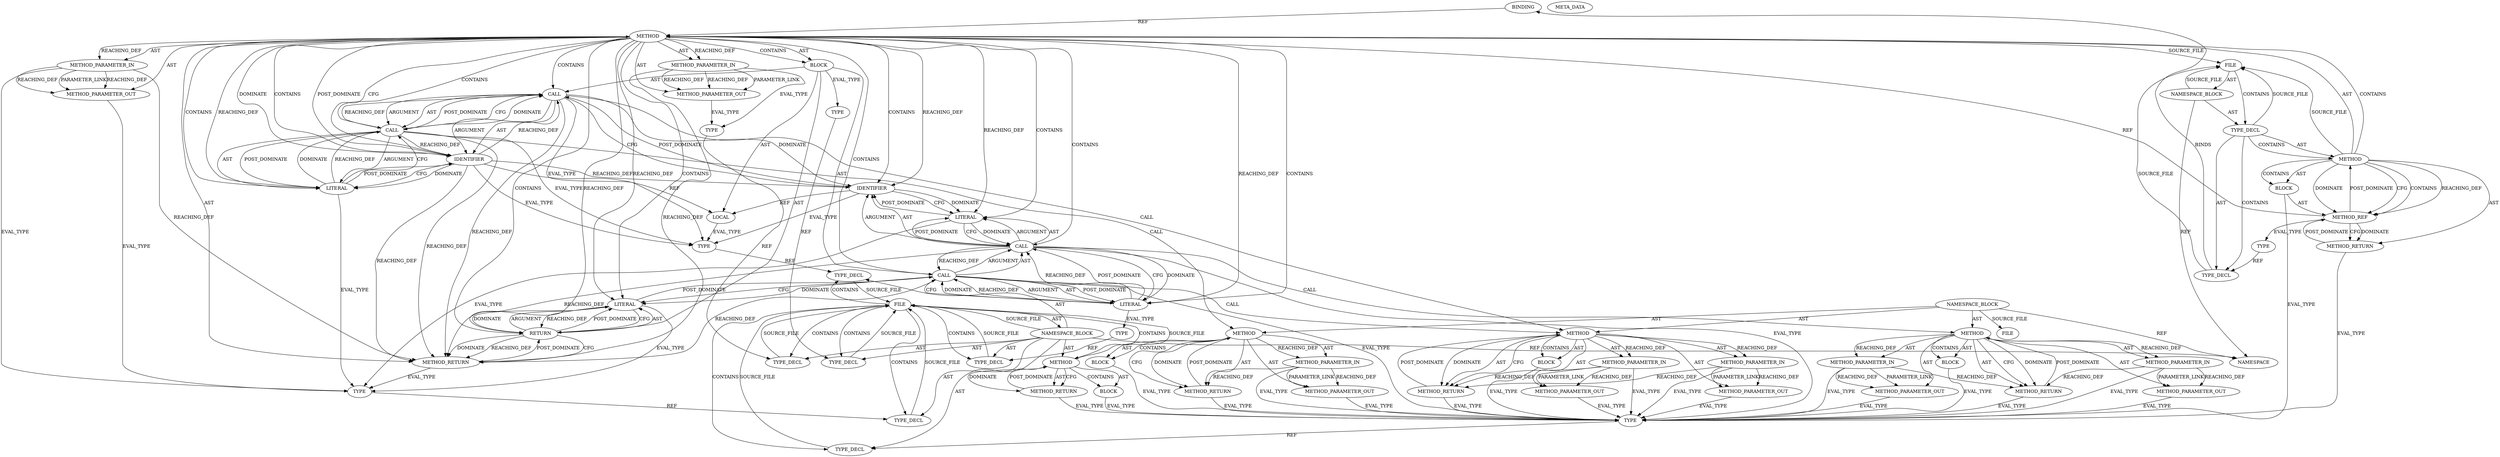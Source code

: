 digraph {
  "21474836480" [label="BINDING" METHOD_FULL_NAME="main" NAME="main" SIGNATURE="int(int,char[]*)"];
  "25769803776" [label="BLOCK" ARGUMENT_INDEX="-1" CODE="{
  char buf[10];


  /*  OK  */
  buf[0] = 'A';


  return 0;
}" COLUMN_NUMBER="1" LINE_NUMBER="51" ORDER="3" TYPE_FULL_NAME="void"];
  "25769803777" [label="BLOCK" ARGUMENT_INDEX="-1" CODE="<empty>" COLUMN_NUMBER="1" LINE_NUMBER="1" ORDER="1" TYPE_FULL_NAME="ANY"];
  "25769803778" [label="BLOCK" ARGUMENT_INDEX="-1" CODE="<empty>" ORDER="1" TYPE_FULL_NAME="ANY"];
  "25769803779" [label="BLOCK" ARGUMENT_INDEX="1" CODE="<empty>" ORDER="1" TYPE_FULL_NAME="ANY"];
  "25769803780" [label="BLOCK" ARGUMENT_INDEX="1" CODE="<empty>" ORDER="1" TYPE_FULL_NAME="ANY"];
  "25769803781" [label="BLOCK" ARGUMENT_INDEX="1" CODE="<empty>" ORDER="1" TYPE_FULL_NAME="ANY"];
  "30064771072" [label="CALL" ARGUMENT_INDEX="2" CODE="buf[10]" COLUMN_NUMBER="8" DISPATCH_TYPE="STATIC_DISPATCH" LINE_NUMBER="52" METHOD_FULL_NAME="<operator>.assignment" NAME="<operator>.assignment" ORDER="2" SIGNATURE="" TYPE_FULL_NAME="char[10]"];
  "30064771073" [label="CALL" ARGUMENT_INDEX="2" CODE="buf[10]" COLUMN_NUMBER="8" DISPATCH_TYPE="STATIC_DISPATCH" LINE_NUMBER="52" METHOD_FULL_NAME="<operator>.alloc" NAME="<operator>.alloc" ORDER="2" SIGNATURE="" TYPE_FULL_NAME="char[10]"];
  "30064771074" [label="CALL" ARGUMENT_INDEX="-1" CODE="buf[0] = 'A'" COLUMN_NUMBER="3" DISPATCH_TYPE="STATIC_DISPATCH" LINE_NUMBER="56" METHOD_FULL_NAME="<operator>.assignment" NAME="<operator>.assignment" ORDER="3" SIGNATURE="" TYPE_FULL_NAME="ANY"];
  "30064771075" [label="CALL" ARGUMENT_INDEX="1" CODE="buf[0]" COLUMN_NUMBER="3" DISPATCH_TYPE="STATIC_DISPATCH" LINE_NUMBER="56" METHOD_FULL_NAME="<operator>.indirectIndexAccess" NAME="<operator>.indirectIndexAccess" ORDER="1" SIGNATURE="" TYPE_FULL_NAME="ANY"];
  "60129542144" [label="FILE" CODE="<empty>" CONTENT="<empty>" NAME="basic-00003-ok.c" ORDER="0"];
  "60129542145" [label="FILE" CODE="<empty>" CONTENT="<empty>" NAME="<includes>" ORDER="1"];
  "60129542146" [label="FILE" CODE="<empty>" CONTENT="<empty>" NAME="<unknown>" ORDER="0"];
  "68719476736" [label="IDENTIFIER" ARGUMENT_INDEX="1" CODE="buf" COLUMN_NUMBER="8" LINE_NUMBER="52" NAME="buf" ORDER="1" TYPE_FULL_NAME="char[10]"];
  "68719476737" [label="IDENTIFIER" ARGUMENT_INDEX="1" CODE="buf" COLUMN_NUMBER="3" LINE_NUMBER="56" NAME="buf" ORDER="1" TYPE_FULL_NAME="char[10]"];
  "90194313216" [label="LITERAL" ARGUMENT_INDEX="1" CODE="10" COLUMN_NUMBER="12" LINE_NUMBER="52" ORDER="1" TYPE_FULL_NAME="int"];
  "90194313217" [label="LITERAL" ARGUMENT_INDEX="2" CODE="0" COLUMN_NUMBER="7" LINE_NUMBER="56" ORDER="2" TYPE_FULL_NAME="int"];
  "90194313218" [label="LITERAL" ARGUMENT_INDEX="2" CODE="'A'" COLUMN_NUMBER="12" LINE_NUMBER="56" ORDER="2" TYPE_FULL_NAME="char"];
  "90194313219" [label="LITERAL" ARGUMENT_INDEX="-1" CODE="0" COLUMN_NUMBER="10" LINE_NUMBER="59" ORDER="1" TYPE_FULL_NAME="int"];
  "94489280512" [label="LOCAL" CODE="char buf[10]" COLUMN_NUMBER="8" GENERIC_SIGNATURE="<empty>" LINE_NUMBER="52" NAME="buf" ORDER="1" TYPE_FULL_NAME="char[10]"];
  "107374182400" [label="META_DATA" LANGUAGE="NEWC" OVERLAYS="base;controlflow;typerel;callgraph;dataflowOss" ROOT="/tmp/tmp.XyEJI6Iz9P" VERSION="0.1"];
  "111669149696" [label="METHOD" AST_PARENT_FULL_NAME="basic-00003-ok.c:<global>" AST_PARENT_TYPE="TYPE_DECL" CODE="int main(int argc, char *argv[])
{
  char buf[10];


  /*  OK  */
  buf[0] = 'A';


  return 0;
}" COLUMN_NUMBER="1" COLUMN_NUMBER_END="1" FILENAME="basic-00003-ok.c" FULL_NAME="main" GENERIC_SIGNATURE="<empty>" IS_EXTERNAL="false" LINE_NUMBER="50" LINE_NUMBER_END="60" NAME="main" ORDER="1" SIGNATURE="int(int,char[]*)"];
  "111669149697" [label="METHOD" AST_PARENT_FULL_NAME="basic-00003-ok.c:<global>" AST_PARENT_TYPE="TYPE_DECL" CODE="<global>" COLUMN_NUMBER="1" COLUMN_NUMBER_END="1" FILENAME="basic-00003-ok.c" FULL_NAME="basic-00003-ok.c:<global>" GENERIC_SIGNATURE="<empty>" IS_EXTERNAL="false" LINE_NUMBER="1" LINE_NUMBER_END="60" NAME="<global>" ORDER="1" SIGNATURE=""];
  "111669149698" [label="METHOD" AST_PARENT_FULL_NAME="<includes>:<global>" AST_PARENT_TYPE="NAMESPACE_BLOCK" CODE="<global>" FILENAME="<includes>" FULL_NAME="<includes>:<global>" GENERIC_SIGNATURE="<empty>" IS_EXTERNAL="false" LINE_NUMBER="1" NAME="<global>" ORDER="1" SIGNATURE=""];
  "111669149699" [label="METHOD" AST_PARENT_FULL_NAME="<global>" AST_PARENT_TYPE="NAMESPACE_BLOCK" CODE="<empty>" FILENAME="<empty>" FULL_NAME="<operator>.assignment" GENERIC_SIGNATURE="<empty>" IS_EXTERNAL="true" NAME="<operator>.assignment" ORDER="0" SIGNATURE=""];
  "111669149700" [label="METHOD" AST_PARENT_FULL_NAME="<global>" AST_PARENT_TYPE="NAMESPACE_BLOCK" CODE="<empty>" FILENAME="<empty>" FULL_NAME="<operator>.alloc" GENERIC_SIGNATURE="<empty>" IS_EXTERNAL="true" NAME="<operator>.alloc" ORDER="0" SIGNATURE=""];
  "111669149701" [label="METHOD" AST_PARENT_FULL_NAME="<global>" AST_PARENT_TYPE="NAMESPACE_BLOCK" CODE="<empty>" FILENAME="<empty>" FULL_NAME="<operator>.indirectIndexAccess" GENERIC_SIGNATURE="<empty>" IS_EXTERNAL="true" NAME="<operator>.indirectIndexAccess" ORDER="0" SIGNATURE=""];
  "115964116992" [label="METHOD_PARAMETER_IN" CODE="int argc" COLUMN_NUMBER="10" EVALUATION_STRATEGY="BY_VALUE" INDEX="1" IS_VARIADIC="false" LINE_NUMBER="50" NAME="argc" ORDER="1" TYPE_FULL_NAME="int"];
  "115964116993" [label="METHOD_PARAMETER_IN" CODE="char *argv[]" COLUMN_NUMBER="20" EVALUATION_STRATEGY="BY_VALUE" INDEX="2" IS_VARIADIC="false" LINE_NUMBER="50" NAME="argv" ORDER="2" TYPE_FULL_NAME="char[]*"];
  "115964116994" [label="METHOD_PARAMETER_IN" CODE="p1" EVALUATION_STRATEGY="BY_VALUE" INDEX="1" IS_VARIADIC="false" NAME="p1" ORDER="1" TYPE_FULL_NAME="ANY"];
  "115964116995" [label="METHOD_PARAMETER_IN" CODE="p2" EVALUATION_STRATEGY="BY_VALUE" INDEX="2" IS_VARIADIC="false" NAME="p2" ORDER="2" TYPE_FULL_NAME="ANY"];
  "115964116996" [label="METHOD_PARAMETER_IN" CODE="p1" EVALUATION_STRATEGY="BY_VALUE" INDEX="1" IS_VARIADIC="false" NAME="p1" ORDER="1" TYPE_FULL_NAME="ANY"];
  "115964116997" [label="METHOD_PARAMETER_IN" CODE="p1" EVALUATION_STRATEGY="BY_VALUE" INDEX="1" IS_VARIADIC="false" NAME="p1" ORDER="1" TYPE_FULL_NAME="ANY"];
  "115964116998" [label="METHOD_PARAMETER_IN" CODE="p2" EVALUATION_STRATEGY="BY_VALUE" INDEX="2" IS_VARIADIC="false" NAME="p2" ORDER="2" TYPE_FULL_NAME="ANY"];
  "120259084288" [label="METHOD_PARAMETER_OUT" CODE="int argc" COLUMN_NUMBER="10" EVALUATION_STRATEGY="BY_VALUE" INDEX="1" IS_VARIADIC="false" LINE_NUMBER="50" NAME="argc" ORDER="1" TYPE_FULL_NAME="int"];
  "120259084289" [label="METHOD_PARAMETER_OUT" CODE="char *argv[]" COLUMN_NUMBER="20" EVALUATION_STRATEGY="BY_VALUE" INDEX="2" IS_VARIADIC="false" LINE_NUMBER="50" NAME="argv" ORDER="2" TYPE_FULL_NAME="char[]*"];
  "120259084290" [label="METHOD_PARAMETER_OUT" CODE="p1" EVALUATION_STRATEGY="BY_VALUE" INDEX="1" IS_VARIADIC="false" NAME="p1" ORDER="1" TYPE_FULL_NAME="ANY"];
  "120259084291" [label="METHOD_PARAMETER_OUT" CODE="p2" EVALUATION_STRATEGY="BY_VALUE" INDEX="2" IS_VARIADIC="false" NAME="p2" ORDER="2" TYPE_FULL_NAME="ANY"];
  "120259084292" [label="METHOD_PARAMETER_OUT" CODE="p1" EVALUATION_STRATEGY="BY_VALUE" INDEX="1" IS_VARIADIC="false" NAME="p1" ORDER="1" TYPE_FULL_NAME="ANY"];
  "120259084293" [label="METHOD_PARAMETER_OUT" CODE="p1" EVALUATION_STRATEGY="BY_VALUE" INDEX="1" IS_VARIADIC="false" NAME="p1" ORDER="1" TYPE_FULL_NAME="ANY"];
  "120259084294" [label="METHOD_PARAMETER_OUT" CODE="p2" EVALUATION_STRATEGY="BY_VALUE" INDEX="2" IS_VARIADIC="false" NAME="p2" ORDER="2" TYPE_FULL_NAME="ANY"];
  "124554051584" [label="METHOD_REF" ARGUMENT_INDEX="1" CODE="main" COLUMN_NUMBER="1" LINE_NUMBER="50" METHOD_FULL_NAME="main" ORDER="1" TYPE_FULL_NAME="main"];
  "128849018880" [label="METHOD_RETURN" CODE="RET" COLUMN_NUMBER="1" EVALUATION_STRATEGY="BY_VALUE" LINE_NUMBER="50" ORDER="4" TYPE_FULL_NAME="int"];
  "128849018881" [label="METHOD_RETURN" CODE="RET" COLUMN_NUMBER="1" EVALUATION_STRATEGY="BY_VALUE" LINE_NUMBER="1" ORDER="2" TYPE_FULL_NAME="ANY"];
  "128849018882" [label="METHOD_RETURN" CODE="RET" EVALUATION_STRATEGY="BY_VALUE" LINE_NUMBER="1" ORDER="2" TYPE_FULL_NAME="ANY"];
  "128849018883" [label="METHOD_RETURN" CODE="RET" EVALUATION_STRATEGY="BY_VALUE" ORDER="2" TYPE_FULL_NAME="ANY"];
  "128849018884" [label="METHOD_RETURN" CODE="RET" EVALUATION_STRATEGY="BY_VALUE" ORDER="2" TYPE_FULL_NAME="ANY"];
  "128849018885" [label="METHOD_RETURN" CODE="RET" EVALUATION_STRATEGY="BY_VALUE" ORDER="2" TYPE_FULL_NAME="ANY"];
  "137438953472" [label="NAMESPACE" CODE="<empty>" NAME="<global>" ORDER="-1"];
  "141733920768" [label="NAMESPACE_BLOCK" CODE="<empty>" FILENAME="<unknown>" FULL_NAME="<global>" NAME="<global>" ORDER="1"];
  "141733920769" [label="NAMESPACE_BLOCK" CODE="<empty>" FILENAME="basic-00003-ok.c" FULL_NAME="basic-00003-ok.c:<global>" NAME="<global>" ORDER="1"];
  "141733920770" [label="NAMESPACE_BLOCK" CODE="<empty>" FILENAME="<includes>" FULL_NAME="<includes>:<global>" NAME="<global>" ORDER="1"];
  "146028888064" [label="RETURN" ARGUMENT_INDEX="-1" CODE="return 0;" COLUMN_NUMBER="3" LINE_NUMBER="59" ORDER="4"];
  "163208757248" [label="TYPE" FULL_NAME="ANY" NAME="ANY" TYPE_DECL_FULL_NAME="ANY"];
  "163208757249" [label="TYPE" FULL_NAME="char" NAME="char" TYPE_DECL_FULL_NAME="char"];
  "163208757250" [label="TYPE" FULL_NAME="char[10]" NAME="char[10]" TYPE_DECL_FULL_NAME="char[10]"];
  "163208757251" [label="TYPE" FULL_NAME="char[]*" NAME="char[]*" TYPE_DECL_FULL_NAME="char[]*"];
  "163208757252" [label="TYPE" FULL_NAME="int" NAME="int" TYPE_DECL_FULL_NAME="int"];
  "163208757253" [label="TYPE" FULL_NAME="main" NAME="main" TYPE_DECL_FULL_NAME="main"];
  "163208757254" [label="TYPE" FULL_NAME="void" NAME="void" TYPE_DECL_FULL_NAME="void"];
  "171798691840" [label="TYPE_DECL" AST_PARENT_FULL_NAME="basic-00003-ok.c:<global>" AST_PARENT_TYPE="TYPE_DECL" CODE="main" COLUMN_NUMBER="1" FILENAME="basic-00003-ok.c" FULL_NAME="main" GENERIC_SIGNATURE="<empty>" IS_EXTERNAL="false" LINE_NUMBER="50" NAME="main" ORDER="1"];
  "171798691841" [label="TYPE_DECL" AST_PARENT_FULL_NAME="basic-00003-ok.c:<global>" AST_PARENT_TYPE="NAMESPACE_BLOCK" CODE="<global>" COLUMN_NUMBER="1" FILENAME="basic-00003-ok.c" FULL_NAME="basic-00003-ok.c:<global>" GENERIC_SIGNATURE="<empty>" IS_EXTERNAL="false" LINE_NUMBER="1" NAME="<global>" ORDER="1"];
  "171798691842" [label="TYPE_DECL" AST_PARENT_FULL_NAME="<includes>:<global>" AST_PARENT_TYPE="NAMESPACE_BLOCK" CODE="ANY" FILENAME="<includes>" FULL_NAME="ANY" GENERIC_SIGNATURE="<empty>" IS_EXTERNAL="true" NAME="ANY" ORDER="-1"];
  "171798691843" [label="TYPE_DECL" AST_PARENT_FULL_NAME="<includes>:<global>" AST_PARENT_TYPE="NAMESPACE_BLOCK" CODE="char" FILENAME="<includes>" FULL_NAME="char" GENERIC_SIGNATURE="<empty>" IS_EXTERNAL="true" NAME="char" ORDER="-1"];
  "171798691844" [label="TYPE_DECL" AST_PARENT_FULL_NAME="<includes>:<global>" AST_PARENT_TYPE="NAMESPACE_BLOCK" CODE="char[10]" FILENAME="<includes>" FULL_NAME="char[10]" GENERIC_SIGNATURE="<empty>" IS_EXTERNAL="true" NAME="char[10]" ORDER="-1"];
  "171798691845" [label="TYPE_DECL" AST_PARENT_FULL_NAME="<includes>:<global>" AST_PARENT_TYPE="NAMESPACE_BLOCK" CODE="char[]*" FILENAME="<includes>" FULL_NAME="char[]*" GENERIC_SIGNATURE="<empty>" IS_EXTERNAL="true" NAME="char[]*" ORDER="-1"];
  "171798691846" [label="TYPE_DECL" AST_PARENT_FULL_NAME="<includes>:<global>" AST_PARENT_TYPE="NAMESPACE_BLOCK" CODE="int" FILENAME="<includes>" FULL_NAME="int" GENERIC_SIGNATURE="<empty>" IS_EXTERNAL="true" NAME="int" ORDER="-1"];
  "171798691847" [label="TYPE_DECL" AST_PARENT_FULL_NAME="<includes>:<global>" AST_PARENT_TYPE="NAMESPACE_BLOCK" CODE="void" FILENAME="<includes>" FULL_NAME="void" GENERIC_SIGNATURE="<empty>" IS_EXTERNAL="true" NAME="void" ORDER="-1"];
  "21474836480" -> "111669149696" [label="REF" ];
  "25769803776" -> "94489280512" [label="AST" ];
  "25769803776" -> "30064771072" [label="AST" ];
  "25769803776" -> "30064771074" [label="AST" ];
  "25769803776" -> "146028888064" [label="AST" ];
  "25769803776" -> "163208757254" [label="EVAL_TYPE" ];
  "25769803777" -> "124554051584" [label="AST" ];
  "25769803777" -> "163208757248" [label="EVAL_TYPE" ];
  "25769803778" -> "163208757248" [label="EVAL_TYPE" ];
  "25769803779" -> "163208757248" [label="EVAL_TYPE" ];
  "25769803780" -> "163208757248" [label="EVAL_TYPE" ];
  "25769803781" -> "163208757248" [label="EVAL_TYPE" ];
  "30064771072" -> "68719476736" [label="ARGUMENT" ];
  "30064771072" -> "30064771073" [label="ARGUMENT" ];
  "30064771072" -> "68719476736" [label="AST" ];
  "30064771072" -> "30064771073" [label="AST" ];
  "30064771072" -> "111669149699" [label="CALL" ];
  "30064771072" -> "68719476737" [label="CFG" ];
  "30064771072" -> "68719476737" [label="DOMINATE" ];
  "30064771072" -> "163208757250" [label="EVAL_TYPE" ];
  "30064771072" -> "30064771073" [label="POST_DOMINATE" ];
  "30064771072" -> "128849018880" [label="REACHING_DEF" property="buf[10]"];
  "30064771073" -> "90194313216" [label="ARGUMENT" ];
  "30064771073" -> "90194313216" [label="AST" ];
  "30064771073" -> "111669149700" [label="CALL" ];
  "30064771073" -> "30064771072" [label="CFG" ];
  "30064771073" -> "30064771072" [label="DOMINATE" ];
  "30064771073" -> "163208757250" [label="EVAL_TYPE" ];
  "30064771073" -> "90194313216" [label="POST_DOMINATE" ];
  "30064771073" -> "68719476736" [label="REACHING_DEF" property="buf[10]"];
  "30064771073" -> "30064771072" [label="REACHING_DEF" property="buf[10]"];
  "30064771073" -> "128849018880" [label="REACHING_DEF" property="buf[10]"];
  "30064771074" -> "30064771075" [label="ARGUMENT" ];
  "30064771074" -> "90194313218" [label="ARGUMENT" ];
  "30064771074" -> "30064771075" [label="AST" ];
  "30064771074" -> "90194313218" [label="AST" ];
  "30064771074" -> "111669149699" [label="CALL" ];
  "30064771074" -> "90194313219" [label="CFG" ];
  "30064771074" -> "90194313219" [label="DOMINATE" ];
  "30064771074" -> "163208757248" [label="EVAL_TYPE" ];
  "30064771074" -> "90194313218" [label="POST_DOMINATE" ];
  "30064771074" -> "128849018880" [label="REACHING_DEF" property="buf[0] = 'A'"];
  "30064771075" -> "68719476737" [label="ARGUMENT" ];
  "30064771075" -> "90194313217" [label="ARGUMENT" ];
  "30064771075" -> "68719476737" [label="AST" ];
  "30064771075" -> "90194313217" [label="AST" ];
  "30064771075" -> "111669149701" [label="CALL" ];
  "30064771075" -> "90194313218" [label="CFG" ];
  "30064771075" -> "90194313218" [label="DOMINATE" ];
  "30064771075" -> "163208757248" [label="EVAL_TYPE" ];
  "30064771075" -> "90194313217" [label="POST_DOMINATE" ];
  "30064771075" -> "30064771074" [label="REACHING_DEF" property="buf[0]"];
  "30064771075" -> "128849018880" [label="REACHING_DEF" property="buf[0]"];
  "60129542144" -> "141733920769" [label="AST" ];
  "60129542144" -> "171798691841" [label="CONTAINS" ];
  "60129542145" -> "141733920770" [label="AST" ];
  "60129542145" -> "111669149698" [label="CONTAINS" ];
  "60129542145" -> "171798691842" [label="CONTAINS" ];
  "60129542145" -> "171798691843" [label="CONTAINS" ];
  "60129542145" -> "171798691844" [label="CONTAINS" ];
  "60129542145" -> "171798691845" [label="CONTAINS" ];
  "60129542145" -> "171798691846" [label="CONTAINS" ];
  "60129542145" -> "171798691847" [label="CONTAINS" ];
  "68719476736" -> "90194313216" [label="CFG" ];
  "68719476736" -> "90194313216" [label="DOMINATE" ];
  "68719476736" -> "163208757250" [label="EVAL_TYPE" ];
  "68719476736" -> "111669149696" [label="POST_DOMINATE" ];
  "68719476736" -> "68719476737" [label="REACHING_DEF" property="buf"];
  "68719476736" -> "30064771072" [label="REACHING_DEF" property="buf"];
  "68719476736" -> "128849018880" [label="REACHING_DEF" property="buf"];
  "68719476736" -> "94489280512" [label="REF" ];
  "68719476737" -> "90194313217" [label="CFG" ];
  "68719476737" -> "90194313217" [label="DOMINATE" ];
  "68719476737" -> "163208757250" [label="EVAL_TYPE" ];
  "68719476737" -> "30064771072" [label="POST_DOMINATE" ];
  "68719476737" -> "94489280512" [label="REF" ];
  "90194313216" -> "30064771073" [label="CFG" ];
  "90194313216" -> "30064771073" [label="DOMINATE" ];
  "90194313216" -> "163208757252" [label="EVAL_TYPE" ];
  "90194313216" -> "68719476736" [label="POST_DOMINATE" ];
  "90194313216" -> "30064771073" [label="REACHING_DEF" property="10"];
  "90194313217" -> "30064771075" [label="CFG" ];
  "90194313217" -> "30064771075" [label="DOMINATE" ];
  "90194313217" -> "163208757252" [label="EVAL_TYPE" ];
  "90194313217" -> "68719476737" [label="POST_DOMINATE" ];
  "90194313218" -> "30064771074" [label="CFG" ];
  "90194313218" -> "30064771074" [label="DOMINATE" ];
  "90194313218" -> "163208757249" [label="EVAL_TYPE" ];
  "90194313218" -> "30064771075" [label="POST_DOMINATE" ];
  "90194313218" -> "30064771075" [label="REACHING_DEF" property="'A'"];
  "90194313218" -> "30064771074" [label="REACHING_DEF" property="'A'"];
  "90194313219" -> "146028888064" [label="CFG" ];
  "90194313219" -> "146028888064" [label="DOMINATE" ];
  "90194313219" -> "163208757252" [label="EVAL_TYPE" ];
  "90194313219" -> "30064771074" [label="POST_DOMINATE" ];
  "90194313219" -> "146028888064" [label="REACHING_DEF" property="0"];
  "94489280512" -> "163208757250" [label="EVAL_TYPE" ];
  "111669149696" -> "115964116992" [label="AST" ];
  "111669149696" -> "115964116993" [label="AST" ];
  "111669149696" -> "25769803776" [label="AST" ];
  "111669149696" -> "128849018880" [label="AST" ];
  "111669149696" -> "120259084288" [label="AST" ];
  "111669149696" -> "120259084289" [label="AST" ];
  "111669149696" -> "68719476736" [label="CFG" ];
  "111669149696" -> "25769803776" [label="CONTAINS" ];
  "111669149696" -> "30064771072" [label="CONTAINS" ];
  "111669149696" -> "30064771074" [label="CONTAINS" ];
  "111669149696" -> "146028888064" [label="CONTAINS" ];
  "111669149696" -> "68719476736" [label="CONTAINS" ];
  "111669149696" -> "30064771073" [label="CONTAINS" ];
  "111669149696" -> "30064771075" [label="CONTAINS" ];
  "111669149696" -> "90194313218" [label="CONTAINS" ];
  "111669149696" -> "90194313219" [label="CONTAINS" ];
  "111669149696" -> "90194313216" [label="CONTAINS" ];
  "111669149696" -> "68719476737" [label="CONTAINS" ];
  "111669149696" -> "90194313217" [label="CONTAINS" ];
  "111669149696" -> "68719476736" [label="DOMINATE" ];
  "111669149696" -> "90194313218" [label="REACHING_DEF" property=""];
  "111669149696" -> "68719476737" [label="REACHING_DEF" property=""];
  "111669149696" -> "90194313216" [label="REACHING_DEF" property=""];
  "111669149696" -> "115964116993" [label="REACHING_DEF" property=""];
  "111669149696" -> "90194313219" [label="REACHING_DEF" property=""];
  "111669149696" -> "115964116992" [label="REACHING_DEF" property=""];
  "111669149696" -> "90194313217" [label="REACHING_DEF" property=""];
  "111669149696" -> "146028888064" [label="REACHING_DEF" property=""];
  "111669149696" -> "60129542144" [label="SOURCE_FILE" ];
  "111669149697" -> "111669149696" [label="AST" ];
  "111669149697" -> "25769803777" [label="AST" ];
  "111669149697" -> "128849018881" [label="AST" ];
  "111669149697" -> "124554051584" [label="CFG" ];
  "111669149697" -> "111669149696" [label="CONTAINS" ];
  "111669149697" -> "25769803777" [label="CONTAINS" ];
  "111669149697" -> "124554051584" [label="CONTAINS" ];
  "111669149697" -> "124554051584" [label="DOMINATE" ];
  "111669149697" -> "124554051584" [label="REACHING_DEF" property=""];
  "111669149697" -> "60129542144" [label="SOURCE_FILE" ];
  "111669149698" -> "25769803778" [label="AST" ];
  "111669149698" -> "128849018882" [label="AST" ];
  "111669149698" -> "128849018882" [label="CFG" ];
  "111669149698" -> "25769803778" [label="CONTAINS" ];
  "111669149698" -> "128849018882" [label="DOMINATE" ];
  "111669149698" -> "60129542145" [label="SOURCE_FILE" ];
  "111669149699" -> "115964116994" [label="AST" ];
  "111669149699" -> "115964116995" [label="AST" ];
  "111669149699" -> "25769803779" [label="AST" ];
  "111669149699" -> "128849018883" [label="AST" ];
  "111669149699" -> "120259084290" [label="AST" ];
  "111669149699" -> "120259084291" [label="AST" ];
  "111669149699" -> "128849018883" [label="CFG" ];
  "111669149699" -> "25769803779" [label="CONTAINS" ];
  "111669149699" -> "128849018883" [label="DOMINATE" ];
  "111669149699" -> "115964116995" [label="REACHING_DEF" property=""];
  "111669149699" -> "115964116994" [label="REACHING_DEF" property=""];
  "111669149700" -> "115964116996" [label="AST" ];
  "111669149700" -> "25769803780" [label="AST" ];
  "111669149700" -> "128849018884" [label="AST" ];
  "111669149700" -> "120259084292" [label="AST" ];
  "111669149700" -> "128849018884" [label="CFG" ];
  "111669149700" -> "25769803780" [label="CONTAINS" ];
  "111669149700" -> "128849018884" [label="DOMINATE" ];
  "111669149700" -> "115964116996" [label="REACHING_DEF" property=""];
  "111669149701" -> "115964116997" [label="AST" ];
  "111669149701" -> "115964116998" [label="AST" ];
  "111669149701" -> "25769803781" [label="AST" ];
  "111669149701" -> "128849018885" [label="AST" ];
  "111669149701" -> "120259084293" [label="AST" ];
  "111669149701" -> "120259084294" [label="AST" ];
  "111669149701" -> "128849018885" [label="CFG" ];
  "111669149701" -> "25769803781" [label="CONTAINS" ];
  "111669149701" -> "128849018885" [label="DOMINATE" ];
  "111669149701" -> "115964116998" [label="REACHING_DEF" property=""];
  "111669149701" -> "115964116997" [label="REACHING_DEF" property=""];
  "115964116992" -> "163208757252" [label="EVAL_TYPE" ];
  "115964116992" -> "120259084288" [label="PARAMETER_LINK" ];
  "115964116992" -> "120259084288" [label="REACHING_DEF" property="argc"];
  "115964116992" -> "120259084288" [label="REACHING_DEF" property="argc"];
  "115964116992" -> "128849018880" [label="REACHING_DEF" property="argc"];
  "115964116993" -> "163208757251" [label="EVAL_TYPE" ];
  "115964116993" -> "120259084289" [label="PARAMETER_LINK" ];
  "115964116993" -> "120259084289" [label="REACHING_DEF" property="argv"];
  "115964116993" -> "120259084289" [label="REACHING_DEF" property="argv"];
  "115964116993" -> "128849018880" [label="REACHING_DEF" property="argv"];
  "115964116994" -> "163208757248" [label="EVAL_TYPE" ];
  "115964116994" -> "120259084290" [label="PARAMETER_LINK" ];
  "115964116994" -> "120259084290" [label="REACHING_DEF" property="p1"];
  "115964116994" -> "128849018883" [label="REACHING_DEF" property="p1"];
  "115964116995" -> "163208757248" [label="EVAL_TYPE" ];
  "115964116995" -> "120259084291" [label="PARAMETER_LINK" ];
  "115964116995" -> "120259084291" [label="REACHING_DEF" property="p2"];
  "115964116995" -> "128849018883" [label="REACHING_DEF" property="p2"];
  "115964116996" -> "163208757248" [label="EVAL_TYPE" ];
  "115964116996" -> "120259084292" [label="PARAMETER_LINK" ];
  "115964116996" -> "120259084292" [label="REACHING_DEF" property="p1"];
  "115964116996" -> "128849018884" [label="REACHING_DEF" property="p1"];
  "115964116997" -> "163208757248" [label="EVAL_TYPE" ];
  "115964116997" -> "120259084293" [label="PARAMETER_LINK" ];
  "115964116997" -> "120259084293" [label="REACHING_DEF" property="p1"];
  "115964116997" -> "128849018885" [label="REACHING_DEF" property="p1"];
  "115964116998" -> "163208757248" [label="EVAL_TYPE" ];
  "115964116998" -> "120259084294" [label="PARAMETER_LINK" ];
  "115964116998" -> "120259084294" [label="REACHING_DEF" property="p2"];
  "115964116998" -> "128849018885" [label="REACHING_DEF" property="p2"];
  "120259084288" -> "163208757252" [label="EVAL_TYPE" ];
  "120259084289" -> "163208757251" [label="EVAL_TYPE" ];
  "120259084290" -> "163208757248" [label="EVAL_TYPE" ];
  "120259084291" -> "163208757248" [label="EVAL_TYPE" ];
  "120259084292" -> "163208757248" [label="EVAL_TYPE" ];
  "120259084293" -> "163208757248" [label="EVAL_TYPE" ];
  "120259084294" -> "163208757248" [label="EVAL_TYPE" ];
  "124554051584" -> "128849018881" [label="CFG" ];
  "124554051584" -> "128849018881" [label="DOMINATE" ];
  "124554051584" -> "163208757253" [label="EVAL_TYPE" ];
  "124554051584" -> "111669149697" [label="POST_DOMINATE" ];
  "124554051584" -> "111669149696" [label="REF" ];
  "128849018880" -> "163208757252" [label="EVAL_TYPE" ];
  "128849018880" -> "146028888064" [label="POST_DOMINATE" ];
  "128849018881" -> "163208757248" [label="EVAL_TYPE" ];
  "128849018881" -> "124554051584" [label="POST_DOMINATE" ];
  "128849018882" -> "163208757248" [label="EVAL_TYPE" ];
  "128849018882" -> "111669149698" [label="POST_DOMINATE" ];
  "128849018883" -> "163208757248" [label="EVAL_TYPE" ];
  "128849018883" -> "111669149699" [label="POST_DOMINATE" ];
  "128849018884" -> "163208757248" [label="EVAL_TYPE" ];
  "128849018884" -> "111669149700" [label="POST_DOMINATE" ];
  "128849018885" -> "163208757248" [label="EVAL_TYPE" ];
  "128849018885" -> "111669149701" [label="POST_DOMINATE" ];
  "141733920768" -> "111669149699" [label="AST" ];
  "141733920768" -> "111669149700" [label="AST" ];
  "141733920768" -> "111669149701" [label="AST" ];
  "141733920768" -> "137438953472" [label="REF" ];
  "141733920768" -> "60129542146" [label="SOURCE_FILE" ];
  "141733920769" -> "171798691841" [label="AST" ];
  "141733920769" -> "137438953472" [label="REF" ];
  "141733920769" -> "60129542144" [label="SOURCE_FILE" ];
  "141733920770" -> "111669149698" [label="AST" ];
  "141733920770" -> "171798691842" [label="AST" ];
  "141733920770" -> "171798691843" [label="AST" ];
  "141733920770" -> "171798691844" [label="AST" ];
  "141733920770" -> "171798691845" [label="AST" ];
  "141733920770" -> "171798691846" [label="AST" ];
  "141733920770" -> "171798691847" [label="AST" ];
  "141733920770" -> "137438953472" [label="REF" ];
  "141733920770" -> "60129542145" [label="SOURCE_FILE" ];
  "146028888064" -> "90194313219" [label="ARGUMENT" ];
  "146028888064" -> "90194313219" [label="AST" ];
  "146028888064" -> "128849018880" [label="CFG" ];
  "146028888064" -> "128849018880" [label="DOMINATE" ];
  "146028888064" -> "90194313219" [label="POST_DOMINATE" ];
  "146028888064" -> "128849018880" [label="REACHING_DEF" property="<RET>"];
  "163208757248" -> "171798691842" [label="REF" ];
  "163208757249" -> "171798691843" [label="REF" ];
  "163208757250" -> "171798691844" [label="REF" ];
  "163208757251" -> "171798691845" [label="REF" ];
  "163208757252" -> "171798691846" [label="REF" ];
  "163208757253" -> "171798691840" [label="REF" ];
  "163208757254" -> "171798691847" [label="REF" ];
  "171798691840" -> "21474836480" [label="BINDS" ];
  "171798691840" -> "60129542144" [label="SOURCE_FILE" ];
  "171798691841" -> "111669149697" [label="AST" ];
  "171798691841" -> "171798691840" [label="AST" ];
  "171798691841" -> "111669149697" [label="CONTAINS" ];
  "171798691841" -> "171798691840" [label="CONTAINS" ];
  "171798691841" -> "60129542144" [label="SOURCE_FILE" ];
  "171798691842" -> "60129542145" [label="SOURCE_FILE" ];
  "171798691843" -> "60129542145" [label="SOURCE_FILE" ];
  "171798691844" -> "60129542145" [label="SOURCE_FILE" ];
  "171798691845" -> "60129542145" [label="SOURCE_FILE" ];
  "171798691846" -> "60129542145" [label="SOURCE_FILE" ];
  "171798691847" -> "60129542145" [label="SOURCE_FILE" ];
}
